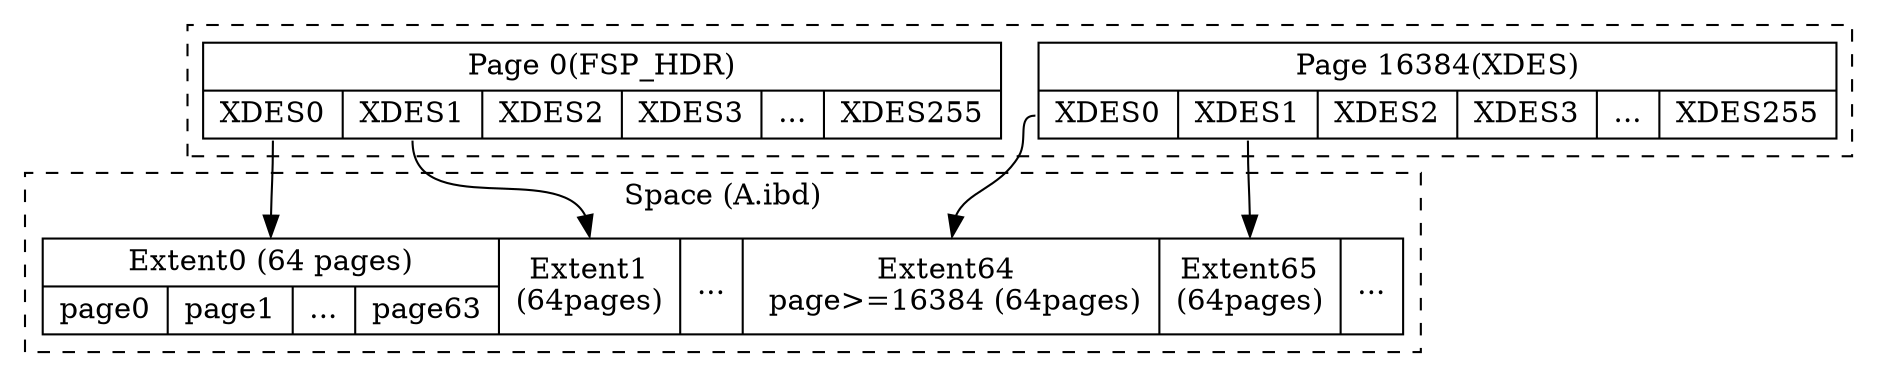 digraph structs {
    node [shape=record];
	rank=min;
	sep =100;

	subgraph cluster0{
	width=300;
	style=dashed;
	shape=Mrecord
	struct1[label="{Page 0(FSP_HDR)| {<p00> XDES0|<p01>XDES1|XDES2|XDES3|...|XDES255}}"];	
	struct2[label="{Page 16384(XDES)| {<p10> XDES0|<p11>XDES1|XDES2|XDES3|...|XDES255}}"];	
	}
	
	subgraph cluster1{
	sep =100;
	width=300;
	style=dashed;
	label="Space (A.ibd)";
	struct3[label="{<Ext00>Extent0 (64 pages)|{page0|page1|...|page63}} |<Ext01>Extent1&#92;n(64pages)|...|<Ext10>Extent64 &#92;n page&#62;=16384 (64pages)|<Ext11>Extent65&#92;n(64pages)|..." ];
	}
	
	
	struct1:p00 -> struct3:Ext00;
	struct1:p01 -> struct3:Ext01;
	
	struct2:p10 -> struct3:Ext10;
	struct2:p11 -> struct3:Ext11;
}
